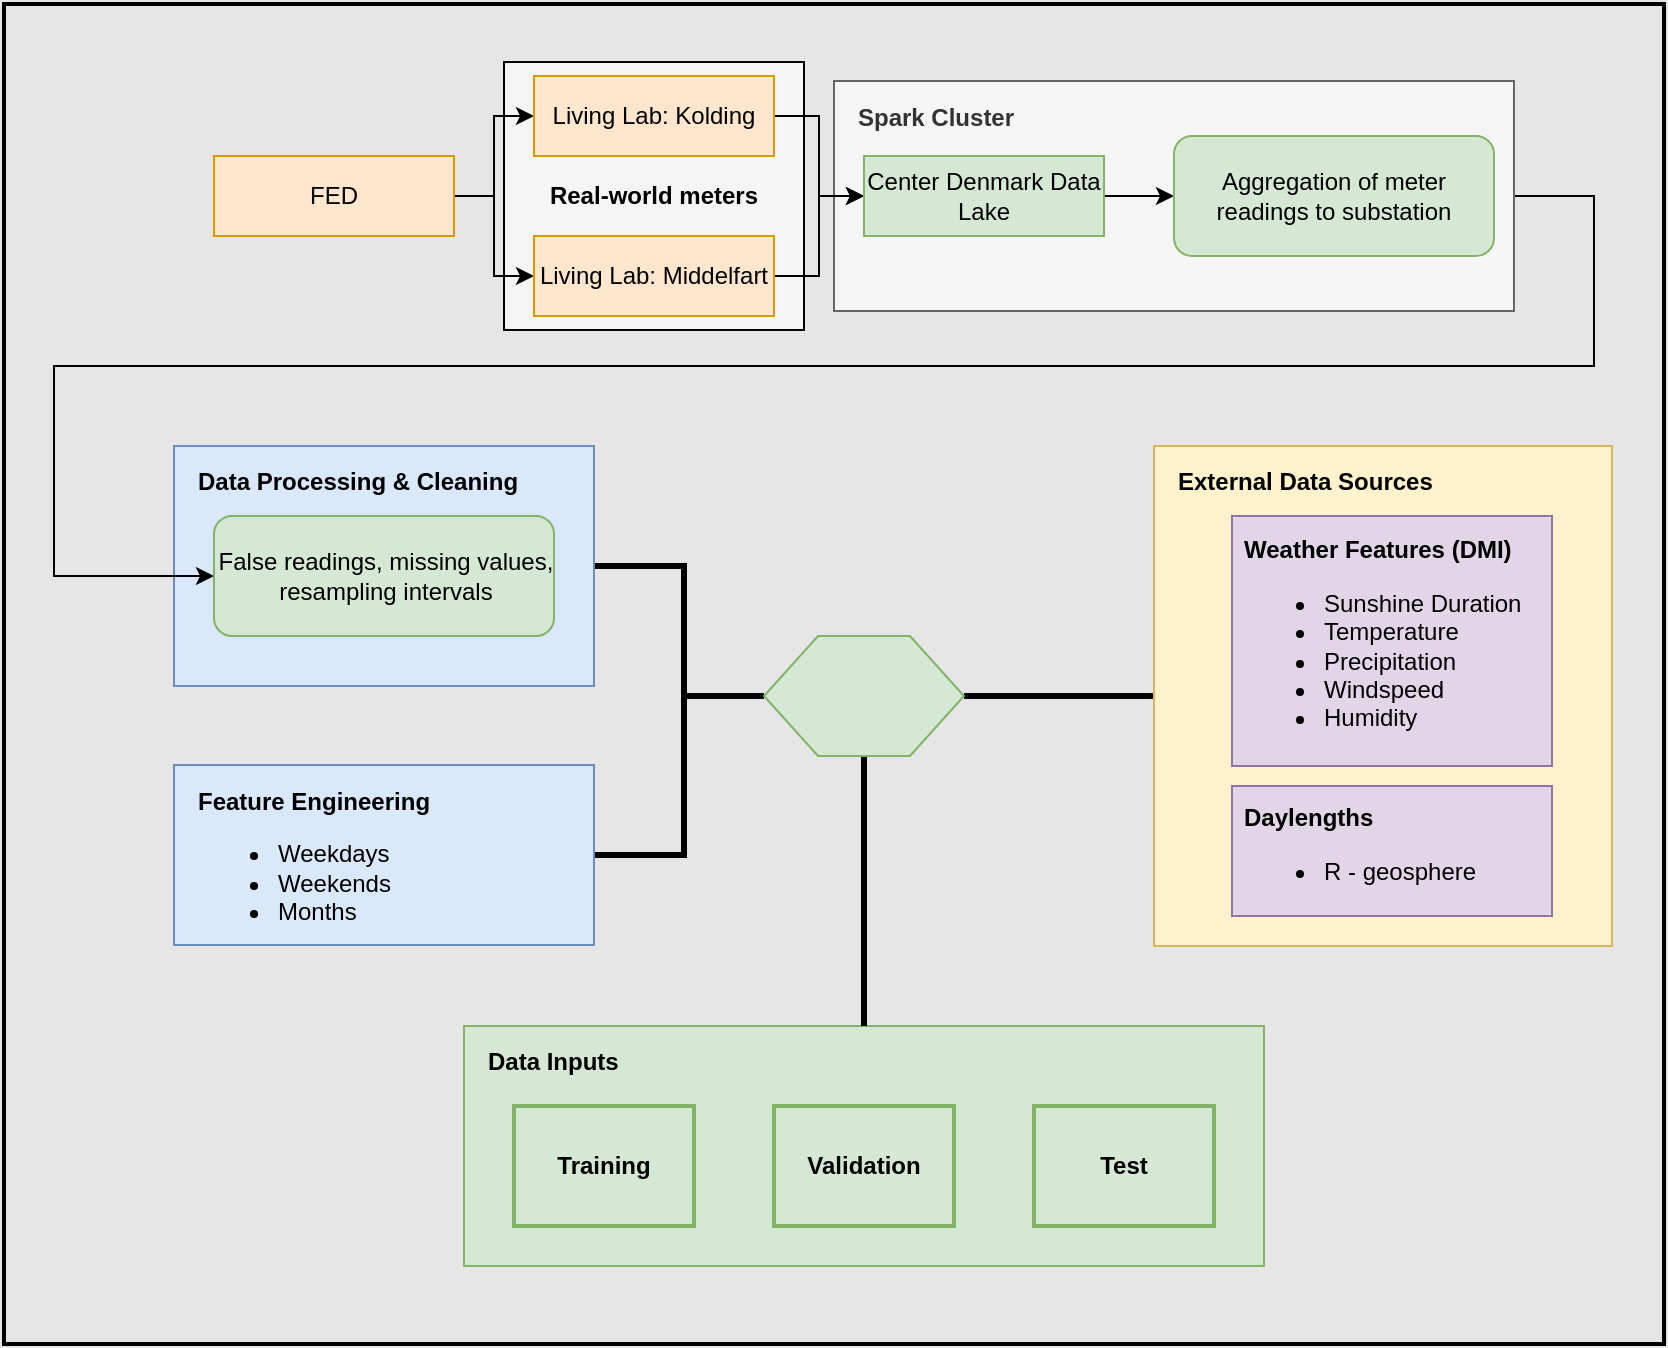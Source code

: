 <mxfile version="14.6.13" type="device"><diagram id="PbwZLn0iiAj96DKEsGbo" name="Page-1"><mxGraphModel dx="1422" dy="774" grid="1" gridSize="10" guides="1" tooltips="1" connect="1" arrows="1" fold="1" page="1" pageScale="1" pageWidth="1169" pageHeight="827" background="#E6E6E6" math="0" shadow="0"><root><mxCell id="0"/><mxCell id="1" parent="0"/><mxCell id="zKtHOkPoIyaXBc0IuW__-34" value="" style="rounded=0;whiteSpace=wrap;html=1;flipV=1;direction=west;strokeWidth=2;align=center;fillColor=#E6E6E6;" parent="1" vertex="1"><mxGeometry x="170" y="80" width="830" height="670" as="geometry"/></mxCell><mxCell id="p8VDSqHwYxkGqK_r3lbJ-1" value="&lt;b&gt;Real-world meters&lt;/b&gt;" style="rounded=0;whiteSpace=wrap;html=1;fillColor=#F5F5F5;" vertex="1" parent="1"><mxGeometry x="420" y="109" width="150" height="134" as="geometry"/></mxCell><mxCell id="p8VDSqHwYxkGqK_r3lbJ-10" style="edgeStyle=orthogonalEdgeStyle;rounded=0;jumpStyle=none;orthogonalLoop=1;jettySize=auto;html=1;entryX=1;entryY=0.5;entryDx=0;entryDy=0;endArrow=none;endFill=0;endSize=6;strokeWidth=3;" edge="1" parent="1" source="zKtHOkPoIyaXBc0IuW__-19" target="p8VDSqHwYxkGqK_r3lbJ-6"><mxGeometry relative="1" as="geometry"/></mxCell><mxCell id="zKtHOkPoIyaXBc0IuW__-19" value="External Data Sources" style="rounded=0;whiteSpace=wrap;html=1;align=left;fillColor=#fff2cc;strokeColor=#d6b656;fontStyle=1;verticalAlign=top;spacingTop=4;spacingLeft=10;" parent="1" vertex="1"><mxGeometry x="745" y="301" width="229" height="250" as="geometry"/></mxCell><mxCell id="p8VDSqHwYxkGqK_r3lbJ-8" style="edgeStyle=orthogonalEdgeStyle;rounded=0;jumpStyle=none;orthogonalLoop=1;jettySize=auto;html=1;entryX=0;entryY=0.5;entryDx=0;entryDy=0;endArrow=none;endFill=0;endSize=6;strokeWidth=3;" edge="1" parent="1" source="zKtHOkPoIyaXBc0IuW__-13" target="p8VDSqHwYxkGqK_r3lbJ-6"><mxGeometry relative="1" as="geometry"><Array as="points"><mxPoint x="510" y="361"/><mxPoint x="510" y="426"/></Array></mxGeometry></mxCell><mxCell id="zKtHOkPoIyaXBc0IuW__-13" value="Data Processing &amp;amp; Cleaning" style="rounded=0;whiteSpace=wrap;html=1;flipV=1;direction=west;align=left;verticalAlign=top;spacingLeft=10;spacingTop=4;fillColor=#dae8fc;strokeColor=#6c8ebf;fontStyle=1" parent="1" vertex="1"><mxGeometry x="255" y="301" width="210" height="120" as="geometry"/></mxCell><mxCell id="zKtHOkPoIyaXBc0IuW__-16" style="edgeStyle=orthogonalEdgeStyle;rounded=0;orthogonalLoop=1;jettySize=auto;html=1;entryX=0;entryY=0.5;entryDx=0;entryDy=0;strokeWidth=1;" parent="1" source="zKtHOkPoIyaXBc0IuW__-11" target="zKtHOkPoIyaXBc0IuW__-12" edge="1"><mxGeometry relative="1" as="geometry"><Array as="points"><mxPoint x="965" y="176"/><mxPoint x="965" y="261"/><mxPoint x="195" y="261"/><mxPoint x="195" y="366"/></Array></mxGeometry></mxCell><mxCell id="zKtHOkPoIyaXBc0IuW__-11" value="&lt;div&gt;Spark Cluster&lt;br&gt;&lt;/div&gt;" style="rounded=0;whiteSpace=wrap;html=1;flipV=1;direction=west;align=left;verticalAlign=top;spacingLeft=10;spacingTop=4;fillColor=#f5f5f5;strokeColor=#666666;fontStyle=1;fontColor=#333333;" parent="1" vertex="1"><mxGeometry x="585" y="118.5" width="340" height="115" as="geometry"/></mxCell><mxCell id="zKtHOkPoIyaXBc0IuW__-4" style="edgeStyle=orthogonalEdgeStyle;rounded=0;orthogonalLoop=1;jettySize=auto;html=1;entryX=0;entryY=0.5;entryDx=0;entryDy=0;" parent="1" source="zKtHOkPoIyaXBc0IuW__-1" target="zKtHOkPoIyaXBc0IuW__-2" edge="1"><mxGeometry relative="1" as="geometry"/></mxCell><mxCell id="zKtHOkPoIyaXBc0IuW__-5" style="edgeStyle=orthogonalEdgeStyle;rounded=0;orthogonalLoop=1;jettySize=auto;html=1;entryX=0;entryY=0.5;entryDx=0;entryDy=0;" parent="1" source="zKtHOkPoIyaXBc0IuW__-1" target="zKtHOkPoIyaXBc0IuW__-3" edge="1"><mxGeometry relative="1" as="geometry"/></mxCell><mxCell id="zKtHOkPoIyaXBc0IuW__-1" value="FED" style="rounded=0;whiteSpace=wrap;html=1;fillColor=#ffe6cc;strokeColor=#d79b00;" parent="1" vertex="1"><mxGeometry x="275" y="156" width="120" height="40" as="geometry"/></mxCell><mxCell id="zKtHOkPoIyaXBc0IuW__-7" style="edgeStyle=orthogonalEdgeStyle;rounded=0;orthogonalLoop=1;jettySize=auto;html=1;entryX=0;entryY=0.5;entryDx=0;entryDy=0;" parent="1" source="zKtHOkPoIyaXBc0IuW__-2" target="zKtHOkPoIyaXBc0IuW__-6" edge="1"><mxGeometry relative="1" as="geometry"/></mxCell><mxCell id="zKtHOkPoIyaXBc0IuW__-2" value="Living Lab: Kolding" style="rounded=0;whiteSpace=wrap;html=1;fillColor=#ffe6cc;strokeColor=#d79b00;" parent="1" vertex="1"><mxGeometry x="435" y="116" width="120" height="40" as="geometry"/></mxCell><mxCell id="zKtHOkPoIyaXBc0IuW__-8" style="edgeStyle=orthogonalEdgeStyle;rounded=0;orthogonalLoop=1;jettySize=auto;html=1;entryX=0;entryY=0.5;entryDx=0;entryDy=0;" parent="1" source="zKtHOkPoIyaXBc0IuW__-3" target="zKtHOkPoIyaXBc0IuW__-6" edge="1"><mxGeometry relative="1" as="geometry"/></mxCell><mxCell id="zKtHOkPoIyaXBc0IuW__-3" value="Living Lab: Middelfart" style="rounded=0;whiteSpace=wrap;html=1;fillColor=#ffe6cc;strokeColor=#d79b00;" parent="1" vertex="1"><mxGeometry x="435" y="196" width="120" height="40" as="geometry"/></mxCell><mxCell id="zKtHOkPoIyaXBc0IuW__-10" style="edgeStyle=orthogonalEdgeStyle;rounded=0;orthogonalLoop=1;jettySize=auto;html=1;entryX=0;entryY=0.5;entryDx=0;entryDy=0;" parent="1" source="zKtHOkPoIyaXBc0IuW__-6" target="zKtHOkPoIyaXBc0IuW__-9" edge="1"><mxGeometry relative="1" as="geometry"/></mxCell><mxCell id="zKtHOkPoIyaXBc0IuW__-6" value="Center Denmark Data Lake" style="rounded=0;whiteSpace=wrap;html=1;fillColor=#d5e8d4;strokeColor=#82b366;" parent="1" vertex="1"><mxGeometry x="600" y="156" width="120" height="40" as="geometry"/></mxCell><mxCell id="zKtHOkPoIyaXBc0IuW__-9" value="Aggregation of meter readings to substation" style="rounded=1;whiteSpace=wrap;html=1;fillColor=#d5e8d4;strokeColor=#82b366;" parent="1" vertex="1"><mxGeometry x="755" y="146" width="160" height="60" as="geometry"/></mxCell><mxCell id="zKtHOkPoIyaXBc0IuW__-12" value="&lt;div align=&quot;center&quot;&gt;False readings, missing values, resampling intervals&lt;br&gt;&lt;/div&gt;" style="rounded=1;whiteSpace=wrap;html=1;align=left;fillColor=#d5e8d4;strokeColor=#82b366;" parent="1" vertex="1"><mxGeometry x="275" y="336" width="170" height="60" as="geometry"/></mxCell><mxCell id="zKtHOkPoIyaXBc0IuW__-17" value="&lt;div&gt;Weather Features (DMI)&lt;/div&gt;&lt;div&gt;&lt;ul&gt;&lt;li&gt;&lt;span style=&quot;font-weight: normal&quot;&gt;Sunshine Duration&lt;/span&gt;&lt;/li&gt;&lt;li&gt;&lt;span style=&quot;font-weight: normal&quot;&gt;Temperature&lt;/span&gt;&lt;/li&gt;&lt;li&gt;&lt;span style=&quot;font-weight: normal&quot;&gt;Precipitation&lt;/span&gt;&lt;/li&gt;&lt;li&gt;&lt;span style=&quot;font-weight: normal&quot;&gt;Windspeed&lt;/span&gt;&lt;/li&gt;&lt;li&gt;&lt;span style=&quot;font-weight: normal&quot;&gt;Humidity&lt;/span&gt;&lt;/li&gt;&lt;/ul&gt;&lt;/div&gt;" style="rounded=0;whiteSpace=wrap;html=1;flipV=1;direction=west;align=left;verticalAlign=middle;spacingLeft=4;spacingTop=4;fillColor=#e1d5e7;strokeColor=#9673a6;fontStyle=1" parent="1" vertex="1"><mxGeometry x="784" y="336" width="160" height="125" as="geometry"/></mxCell><mxCell id="zKtHOkPoIyaXBc0IuW__-18" value="&lt;div&gt;Daylengths&lt;/div&gt;&lt;div&gt;&lt;ul&gt;&lt;li&gt;&lt;span style=&quot;font-weight: normal&quot;&gt;R - geosphere&lt;/span&gt;&lt;/li&gt;&lt;/ul&gt;&lt;/div&gt;" style="rounded=0;whiteSpace=wrap;html=1;flipV=1;direction=west;align=left;verticalAlign=middle;spacingLeft=4;spacingTop=4;fillColor=#e1d5e7;strokeColor=#9673a6;fontStyle=1" parent="1" vertex="1"><mxGeometry x="784" y="471" width="160" height="65" as="geometry"/></mxCell><mxCell id="p8VDSqHwYxkGqK_r3lbJ-7" style="edgeStyle=orthogonalEdgeStyle;rounded=0;jumpStyle=none;orthogonalLoop=1;jettySize=auto;html=1;endArrow=none;endFill=0;endSize=6;strokeWidth=3;" edge="1" parent="1" source="zKtHOkPoIyaXBc0IuW__-20" target="p8VDSqHwYxkGqK_r3lbJ-6"><mxGeometry relative="1" as="geometry"><Array as="points"><mxPoint x="510" y="506"/><mxPoint x="510" y="426"/></Array></mxGeometry></mxCell><mxCell id="zKtHOkPoIyaXBc0IuW__-20" value="&lt;div&gt;Feature Engineering&lt;/div&gt;&lt;div&gt;&lt;ul&gt;&lt;li&gt;&lt;span style=&quot;font-weight: normal&quot;&gt;Weekdays&lt;/span&gt;&lt;/li&gt;&lt;li&gt;&lt;span style=&quot;font-weight: normal&quot;&gt;Weekends&lt;/span&gt;&lt;/li&gt;&lt;li&gt;&lt;span style=&quot;font-weight: normal&quot;&gt;Months&lt;br&gt;&lt;/span&gt;&lt;/li&gt;&lt;/ul&gt;&lt;/div&gt;" style="rounded=0;whiteSpace=wrap;html=1;align=left;fontStyle=1;verticalAlign=top;spacingTop=4;spacingLeft=10;fillColor=#dae8fc;strokeColor=#6c8ebf;" parent="1" vertex="1"><mxGeometry x="255" y="460.5" width="210" height="90" as="geometry"/></mxCell><mxCell id="zKtHOkPoIyaXBc0IuW__-28" value="Data Inputs" style="rounded=0;whiteSpace=wrap;html=1;align=left;fontStyle=1;verticalAlign=top;spacingTop=4;spacingLeft=10;fillColor=#d5e8d4;strokeColor=#82b366;" parent="1" vertex="1"><mxGeometry x="400" y="591" width="400" height="120" as="geometry"/></mxCell><mxCell id="zKtHOkPoIyaXBc0IuW__-29" value="Training" style="rounded=0;whiteSpace=wrap;html=1;align=center;fontStyle=1;fillColor=#d5e8d4;strokeColor=#82b366;strokeWidth=2;" parent="1" vertex="1"><mxGeometry x="425" y="631" width="90" height="60" as="geometry"/></mxCell><mxCell id="zKtHOkPoIyaXBc0IuW__-32" value="Validation" style="rounded=0;whiteSpace=wrap;html=1;align=center;fontStyle=1;fillColor=#d5e8d4;strokeColor=#82b366;strokeWidth=2;" parent="1" vertex="1"><mxGeometry x="555" y="631" width="90" height="60" as="geometry"/></mxCell><mxCell id="zKtHOkPoIyaXBc0IuW__-33" value="Test" style="rounded=0;whiteSpace=wrap;html=1;align=center;fontStyle=1;fillColor=#d5e8d4;strokeColor=#82b366;strokeWidth=2;" parent="1" vertex="1"><mxGeometry x="685" y="631" width="90" height="60" as="geometry"/></mxCell><mxCell id="p8VDSqHwYxkGqK_r3lbJ-11" style="edgeStyle=orthogonalEdgeStyle;rounded=0;jumpStyle=none;orthogonalLoop=1;jettySize=auto;html=1;entryX=0.5;entryY=0;entryDx=0;entryDy=0;endArrow=none;endFill=0;endSize=6;strokeWidth=3;" edge="1" parent="1" source="p8VDSqHwYxkGqK_r3lbJ-6" target="zKtHOkPoIyaXBc0IuW__-28"><mxGeometry relative="1" as="geometry"/></mxCell><mxCell id="p8VDSqHwYxkGqK_r3lbJ-6" value="" style="verticalLabelPosition=bottom;verticalAlign=top;html=1;shape=hexagon;perimeter=hexagonPerimeter2;arcSize=6;size=0.27;fillColor=#d5e8d4;strokeColor=#82b366;" vertex="1" parent="1"><mxGeometry x="550" y="396" width="100" height="60" as="geometry"/></mxCell></root></mxGraphModel></diagram></mxfile>